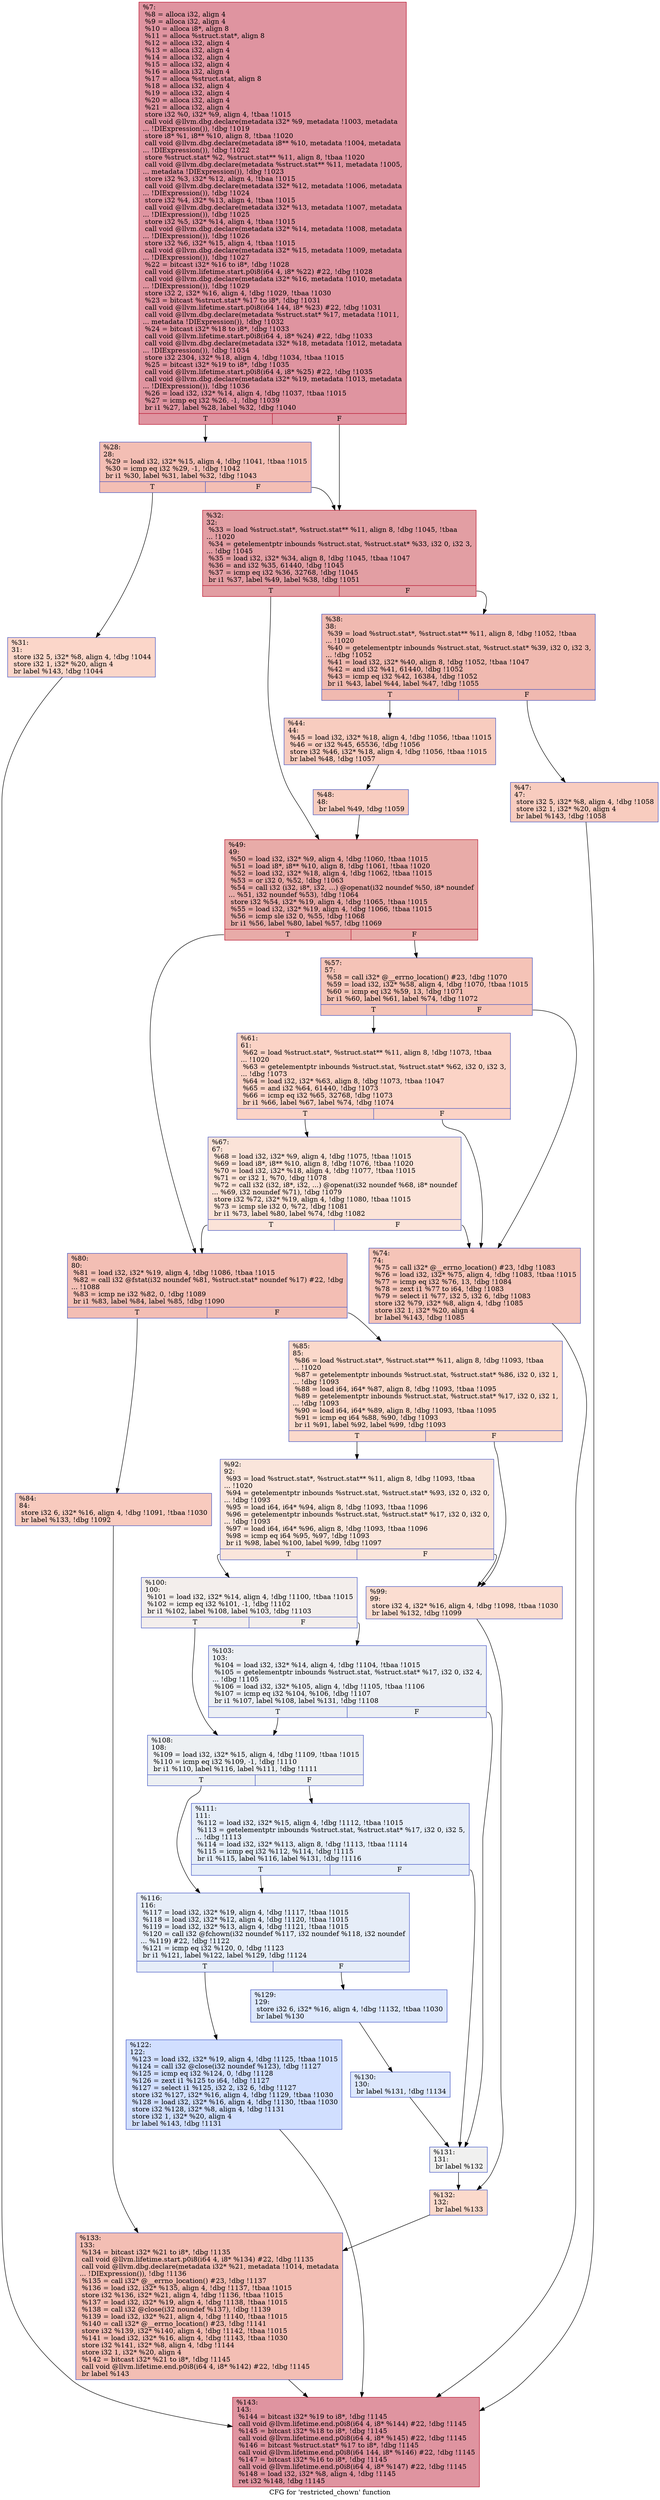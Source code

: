 digraph "CFG for 'restricted_chown' function" {
	label="CFG for 'restricted_chown' function";

	Node0x236d660 [shape=record,color="#b70d28ff", style=filled, fillcolor="#b70d2870",label="{%7:\l  %8 = alloca i32, align 4\l  %9 = alloca i32, align 4\l  %10 = alloca i8*, align 8\l  %11 = alloca %struct.stat*, align 8\l  %12 = alloca i32, align 4\l  %13 = alloca i32, align 4\l  %14 = alloca i32, align 4\l  %15 = alloca i32, align 4\l  %16 = alloca i32, align 4\l  %17 = alloca %struct.stat, align 8\l  %18 = alloca i32, align 4\l  %19 = alloca i32, align 4\l  %20 = alloca i32, align 4\l  %21 = alloca i32, align 4\l  store i32 %0, i32* %9, align 4, !tbaa !1015\l  call void @llvm.dbg.declare(metadata i32* %9, metadata !1003, metadata\l... !DIExpression()), !dbg !1019\l  store i8* %1, i8** %10, align 8, !tbaa !1020\l  call void @llvm.dbg.declare(metadata i8** %10, metadata !1004, metadata\l... !DIExpression()), !dbg !1022\l  store %struct.stat* %2, %struct.stat** %11, align 8, !tbaa !1020\l  call void @llvm.dbg.declare(metadata %struct.stat** %11, metadata !1005,\l... metadata !DIExpression()), !dbg !1023\l  store i32 %3, i32* %12, align 4, !tbaa !1015\l  call void @llvm.dbg.declare(metadata i32* %12, metadata !1006, metadata\l... !DIExpression()), !dbg !1024\l  store i32 %4, i32* %13, align 4, !tbaa !1015\l  call void @llvm.dbg.declare(metadata i32* %13, metadata !1007, metadata\l... !DIExpression()), !dbg !1025\l  store i32 %5, i32* %14, align 4, !tbaa !1015\l  call void @llvm.dbg.declare(metadata i32* %14, metadata !1008, metadata\l... !DIExpression()), !dbg !1026\l  store i32 %6, i32* %15, align 4, !tbaa !1015\l  call void @llvm.dbg.declare(metadata i32* %15, metadata !1009, metadata\l... !DIExpression()), !dbg !1027\l  %22 = bitcast i32* %16 to i8*, !dbg !1028\l  call void @llvm.lifetime.start.p0i8(i64 4, i8* %22) #22, !dbg !1028\l  call void @llvm.dbg.declare(metadata i32* %16, metadata !1010, metadata\l... !DIExpression()), !dbg !1029\l  store i32 2, i32* %16, align 4, !dbg !1029, !tbaa !1030\l  %23 = bitcast %struct.stat* %17 to i8*, !dbg !1031\l  call void @llvm.lifetime.start.p0i8(i64 144, i8* %23) #22, !dbg !1031\l  call void @llvm.dbg.declare(metadata %struct.stat* %17, metadata !1011,\l... metadata !DIExpression()), !dbg !1032\l  %24 = bitcast i32* %18 to i8*, !dbg !1033\l  call void @llvm.lifetime.start.p0i8(i64 4, i8* %24) #22, !dbg !1033\l  call void @llvm.dbg.declare(metadata i32* %18, metadata !1012, metadata\l... !DIExpression()), !dbg !1034\l  store i32 2304, i32* %18, align 4, !dbg !1034, !tbaa !1015\l  %25 = bitcast i32* %19 to i8*, !dbg !1035\l  call void @llvm.lifetime.start.p0i8(i64 4, i8* %25) #22, !dbg !1035\l  call void @llvm.dbg.declare(metadata i32* %19, metadata !1013, metadata\l... !DIExpression()), !dbg !1036\l  %26 = load i32, i32* %14, align 4, !dbg !1037, !tbaa !1015\l  %27 = icmp eq i32 %26, -1, !dbg !1039\l  br i1 %27, label %28, label %32, !dbg !1040\l|{<s0>T|<s1>F}}"];
	Node0x236d660:s0 -> Node0x2343160;
	Node0x236d660:s1 -> Node0x2343200;
	Node0x2343160 [shape=record,color="#3d50c3ff", style=filled, fillcolor="#e36c5570",label="{%28:\l28:                                               \l  %29 = load i32, i32* %15, align 4, !dbg !1041, !tbaa !1015\l  %30 = icmp eq i32 %29, -1, !dbg !1042\l  br i1 %30, label %31, label %32, !dbg !1043\l|{<s0>T|<s1>F}}"];
	Node0x2343160:s0 -> Node0x23431b0;
	Node0x2343160:s1 -> Node0x2343200;
	Node0x23431b0 [shape=record,color="#3d50c3ff", style=filled, fillcolor="#f6a38570",label="{%31:\l31:                                               \l  store i32 5, i32* %8, align 4, !dbg !1044\l  store i32 1, i32* %20, align 4\l  br label %143, !dbg !1044\l}"];
	Node0x23431b0 -> Node0x2331390;
	Node0x2343200 [shape=record,color="#b70d28ff", style=filled, fillcolor="#be242e70",label="{%32:\l32:                                               \l  %33 = load %struct.stat*, %struct.stat** %11, align 8, !dbg !1045, !tbaa\l... !1020\l  %34 = getelementptr inbounds %struct.stat, %struct.stat* %33, i32 0, i32 3,\l... !dbg !1045\l  %35 = load i32, i32* %34, align 8, !dbg !1045, !tbaa !1047\l  %36 = and i32 %35, 61440, !dbg !1045\l  %37 = icmp eq i32 %36, 32768, !dbg !1045\l  br i1 %37, label %49, label %38, !dbg !1051\l|{<s0>T|<s1>F}}"];
	Node0x2343200:s0 -> Node0x2343390;
	Node0x2343200:s1 -> Node0x2343250;
	Node0x2343250 [shape=record,color="#3d50c3ff", style=filled, fillcolor="#de614d70",label="{%38:\l38:                                               \l  %39 = load %struct.stat*, %struct.stat** %11, align 8, !dbg !1052, !tbaa\l... !1020\l  %40 = getelementptr inbounds %struct.stat, %struct.stat* %39, i32 0, i32 3,\l... !dbg !1052\l  %41 = load i32, i32* %40, align 8, !dbg !1052, !tbaa !1047\l  %42 = and i32 %41, 61440, !dbg !1052\l  %43 = icmp eq i32 %42, 16384, !dbg !1052\l  br i1 %43, label %44, label %47, !dbg !1055\l|{<s0>T|<s1>F}}"];
	Node0x2343250:s0 -> Node0x23432a0;
	Node0x2343250:s1 -> Node0x23432f0;
	Node0x23432a0 [shape=record,color="#3d50c3ff", style=filled, fillcolor="#f08b6e70",label="{%44:\l44:                                               \l  %45 = load i32, i32* %18, align 4, !dbg !1056, !tbaa !1015\l  %46 = or i32 %45, 65536, !dbg !1056\l  store i32 %46, i32* %18, align 4, !dbg !1056, !tbaa !1015\l  br label %48, !dbg !1057\l}"];
	Node0x23432a0 -> Node0x2343340;
	Node0x23432f0 [shape=record,color="#3d50c3ff", style=filled, fillcolor="#f08b6e70",label="{%47:\l47:                                               \l  store i32 5, i32* %8, align 4, !dbg !1058\l  store i32 1, i32* %20, align 4\l  br label %143, !dbg !1058\l}"];
	Node0x23432f0 -> Node0x2331390;
	Node0x2343340 [shape=record,color="#3d50c3ff", style=filled, fillcolor="#f08b6e70",label="{%48:\l48:                                               \l  br label %49, !dbg !1059\l}"];
	Node0x2343340 -> Node0x2343390;
	Node0x2343390 [shape=record,color="#b70d28ff", style=filled, fillcolor="#cc403a70",label="{%49:\l49:                                               \l  %50 = load i32, i32* %9, align 4, !dbg !1060, !tbaa !1015\l  %51 = load i8*, i8** %10, align 8, !dbg !1061, !tbaa !1020\l  %52 = load i32, i32* %18, align 4, !dbg !1062, !tbaa !1015\l  %53 = or i32 0, %52, !dbg !1063\l  %54 = call i32 (i32, i8*, i32, ...) @openat(i32 noundef %50, i8* noundef\l... %51, i32 noundef %53), !dbg !1064\l  store i32 %54, i32* %19, align 4, !dbg !1065, !tbaa !1015\l  %55 = load i32, i32* %19, align 4, !dbg !1066, !tbaa !1015\l  %56 = icmp sle i32 0, %55, !dbg !1068\l  br i1 %56, label %80, label %57, !dbg !1069\l|{<s0>T|<s1>F}}"];
	Node0x2343390:s0 -> Node0x2330e90;
	Node0x2343390:s1 -> Node0x23433e0;
	Node0x23433e0 [shape=record,color="#3d50c3ff", style=filled, fillcolor="#e8765c70",label="{%57:\l57:                                               \l  %58 = call i32* @__errno_location() #23, !dbg !1070\l  %59 = load i32, i32* %58, align 4, !dbg !1070, !tbaa !1015\l  %60 = icmp eq i32 %59, 13, !dbg !1071\l  br i1 %60, label %61, label %74, !dbg !1072\l|{<s0>T|<s1>F}}"];
	Node0x23433e0:s0 -> Node0x2343430;
	Node0x23433e0:s1 -> Node0x2330e40;
	Node0x2343430 [shape=record,color="#3d50c3ff", style=filled, fillcolor="#f59c7d70",label="{%61:\l61:                                               \l  %62 = load %struct.stat*, %struct.stat** %11, align 8, !dbg !1073, !tbaa\l... !1020\l  %63 = getelementptr inbounds %struct.stat, %struct.stat* %62, i32 0, i32 3,\l... !dbg !1073\l  %64 = load i32, i32* %63, align 8, !dbg !1073, !tbaa !1047\l  %65 = and i32 %64, 61440, !dbg !1073\l  %66 = icmp eq i32 %65, 32768, !dbg !1073\l  br i1 %66, label %67, label %74, !dbg !1074\l|{<s0>T|<s1>F}}"];
	Node0x2343430:s0 -> Node0x2330df0;
	Node0x2343430:s1 -> Node0x2330e40;
	Node0x2330df0 [shape=record,color="#3d50c3ff", style=filled, fillcolor="#f6bfa670",label="{%67:\l67:                                               \l  %68 = load i32, i32* %9, align 4, !dbg !1075, !tbaa !1015\l  %69 = load i8*, i8** %10, align 8, !dbg !1076, !tbaa !1020\l  %70 = load i32, i32* %18, align 4, !dbg !1077, !tbaa !1015\l  %71 = or i32 1, %70, !dbg !1078\l  %72 = call i32 (i32, i8*, i32, ...) @openat(i32 noundef %68, i8* noundef\l... %69, i32 noundef %71), !dbg !1079\l  store i32 %72, i32* %19, align 4, !dbg !1080, !tbaa !1015\l  %73 = icmp sle i32 0, %72, !dbg !1081\l  br i1 %73, label %80, label %74, !dbg !1082\l|{<s0>T|<s1>F}}"];
	Node0x2330df0:s0 -> Node0x2330e90;
	Node0x2330df0:s1 -> Node0x2330e40;
	Node0x2330e40 [shape=record,color="#3d50c3ff", style=filled, fillcolor="#e97a5f70",label="{%74:\l74:                                               \l  %75 = call i32* @__errno_location() #23, !dbg !1083\l  %76 = load i32, i32* %75, align 4, !dbg !1083, !tbaa !1015\l  %77 = icmp eq i32 %76, 13, !dbg !1084\l  %78 = zext i1 %77 to i64, !dbg !1083\l  %79 = select i1 %77, i32 5, i32 6, !dbg !1083\l  store i32 %79, i32* %8, align 4, !dbg !1085\l  store i32 1, i32* %20, align 4\l  br label %143, !dbg !1085\l}"];
	Node0x2330e40 -> Node0x2331390;
	Node0x2330e90 [shape=record,color="#3d50c3ff", style=filled, fillcolor="#e36c5570",label="{%80:\l80:                                               \l  %81 = load i32, i32* %19, align 4, !dbg !1086, !tbaa !1015\l  %82 = call i32 @fstat(i32 noundef %81, %struct.stat* noundef %17) #22, !dbg\l... !1088\l  %83 = icmp ne i32 %82, 0, !dbg !1089\l  br i1 %83, label %84, label %85, !dbg !1090\l|{<s0>T|<s1>F}}"];
	Node0x2330e90:s0 -> Node0x2330ee0;
	Node0x2330e90:s1 -> Node0x2330f30;
	Node0x2330ee0 [shape=record,color="#3d50c3ff", style=filled, fillcolor="#ef886b70",label="{%84:\l84:                                               \l  store i32 6, i32* %16, align 4, !dbg !1091, !tbaa !1030\l  br label %133, !dbg !1092\l}"];
	Node0x2330ee0 -> Node0x2331340;
	Node0x2330f30 [shape=record,color="#3d50c3ff", style=filled, fillcolor="#f7a88970",label="{%85:\l85:                                               \l  %86 = load %struct.stat*, %struct.stat** %11, align 8, !dbg !1093, !tbaa\l... !1020\l  %87 = getelementptr inbounds %struct.stat, %struct.stat* %86, i32 0, i32 1,\l... !dbg !1093\l  %88 = load i64, i64* %87, align 8, !dbg !1093, !tbaa !1095\l  %89 = getelementptr inbounds %struct.stat, %struct.stat* %17, i32 0, i32 1,\l... !dbg !1093\l  %90 = load i64, i64* %89, align 8, !dbg !1093, !tbaa !1095\l  %91 = icmp eq i64 %88, %90, !dbg !1093\l  br i1 %91, label %92, label %99, !dbg !1093\l|{<s0>T|<s1>F}}"];
	Node0x2330f30:s0 -> Node0x2330f80;
	Node0x2330f30:s1 -> Node0x2330fd0;
	Node0x2330f80 [shape=record,color="#3d50c3ff", style=filled, fillcolor="#f4c5ad70",label="{%92:\l92:                                               \l  %93 = load %struct.stat*, %struct.stat** %11, align 8, !dbg !1093, !tbaa\l... !1020\l  %94 = getelementptr inbounds %struct.stat, %struct.stat* %93, i32 0, i32 0,\l... !dbg !1093\l  %95 = load i64, i64* %94, align 8, !dbg !1093, !tbaa !1096\l  %96 = getelementptr inbounds %struct.stat, %struct.stat* %17, i32 0, i32 0,\l... !dbg !1093\l  %97 = load i64, i64* %96, align 8, !dbg !1093, !tbaa !1096\l  %98 = icmp eq i64 %95, %97, !dbg !1093\l  br i1 %98, label %100, label %99, !dbg !1097\l|{<s0>T|<s1>F}}"];
	Node0x2330f80:s0 -> Node0x2331020;
	Node0x2330f80:s1 -> Node0x2330fd0;
	Node0x2330fd0 [shape=record,color="#3d50c3ff", style=filled, fillcolor="#f7b39670",label="{%99:\l99:                                               \l  store i32 4, i32* %16, align 4, !dbg !1098, !tbaa !1030\l  br label %132, !dbg !1099\l}"];
	Node0x2330fd0 -> Node0x23312f0;
	Node0x2331020 [shape=record,color="#3d50c3ff", style=filled, fillcolor="#e3d9d370",label="{%100:\l100:                                              \l  %101 = load i32, i32* %14, align 4, !dbg !1100, !tbaa !1015\l  %102 = icmp eq i32 %101, -1, !dbg !1102\l  br i1 %102, label %108, label %103, !dbg !1103\l|{<s0>T|<s1>F}}"];
	Node0x2331020:s0 -> Node0x23310c0;
	Node0x2331020:s1 -> Node0x2331070;
	Node0x2331070 [shape=record,color="#3d50c3ff", style=filled, fillcolor="#d4dbe670",label="{%103:\l103:                                              \l  %104 = load i32, i32* %14, align 4, !dbg !1104, !tbaa !1015\l  %105 = getelementptr inbounds %struct.stat, %struct.stat* %17, i32 0, i32 4,\l... !dbg !1105\l  %106 = load i32, i32* %105, align 4, !dbg !1105, !tbaa !1106\l  %107 = icmp eq i32 %104, %106, !dbg !1107\l  br i1 %107, label %108, label %131, !dbg !1108\l|{<s0>T|<s1>F}}"];
	Node0x2331070:s0 -> Node0x23310c0;
	Node0x2331070:s1 -> Node0x23312a0;
	Node0x23310c0 [shape=record,color="#3d50c3ff", style=filled, fillcolor="#d6dce470",label="{%108:\l108:                                              \l  %109 = load i32, i32* %15, align 4, !dbg !1109, !tbaa !1015\l  %110 = icmp eq i32 %109, -1, !dbg !1110\l  br i1 %110, label %116, label %111, !dbg !1111\l|{<s0>T|<s1>F}}"];
	Node0x23310c0:s0 -> Node0x2331160;
	Node0x23310c0:s1 -> Node0x2331110;
	Node0x2331110 [shape=record,color="#3d50c3ff", style=filled, fillcolor="#c5d6f270",label="{%111:\l111:                                              \l  %112 = load i32, i32* %15, align 4, !dbg !1112, !tbaa !1015\l  %113 = getelementptr inbounds %struct.stat, %struct.stat* %17, i32 0, i32 5,\l... !dbg !1113\l  %114 = load i32, i32* %113, align 8, !dbg !1113, !tbaa !1114\l  %115 = icmp eq i32 %112, %114, !dbg !1115\l  br i1 %115, label %116, label %131, !dbg !1116\l|{<s0>T|<s1>F}}"];
	Node0x2331110:s0 -> Node0x2331160;
	Node0x2331110:s1 -> Node0x23312a0;
	Node0x2331160 [shape=record,color="#3d50c3ff", style=filled, fillcolor="#c7d7f070",label="{%116:\l116:                                              \l  %117 = load i32, i32* %19, align 4, !dbg !1117, !tbaa !1015\l  %118 = load i32, i32* %12, align 4, !dbg !1120, !tbaa !1015\l  %119 = load i32, i32* %13, align 4, !dbg !1121, !tbaa !1015\l  %120 = call i32 @fchown(i32 noundef %117, i32 noundef %118, i32 noundef\l... %119) #22, !dbg !1122\l  %121 = icmp eq i32 %120, 0, !dbg !1123\l  br i1 %121, label %122, label %129, !dbg !1124\l|{<s0>T|<s1>F}}"];
	Node0x2331160:s0 -> Node0x23311b0;
	Node0x2331160:s1 -> Node0x2331200;
	Node0x23311b0 [shape=record,color="#3d50c3ff", style=filled, fillcolor="#96b7ff70",label="{%122:\l122:                                              \l  %123 = load i32, i32* %19, align 4, !dbg !1125, !tbaa !1015\l  %124 = call i32 @close(i32 noundef %123), !dbg !1127\l  %125 = icmp eq i32 %124, 0, !dbg !1128\l  %126 = zext i1 %125 to i64, !dbg !1127\l  %127 = select i1 %125, i32 2, i32 6, !dbg !1127\l  store i32 %127, i32* %16, align 4, !dbg !1129, !tbaa !1030\l  %128 = load i32, i32* %16, align 4, !dbg !1130, !tbaa !1030\l  store i32 %128, i32* %8, align 4, !dbg !1131\l  store i32 1, i32* %20, align 4\l  br label %143, !dbg !1131\l}"];
	Node0x23311b0 -> Node0x2331390;
	Node0x2331200 [shape=record,color="#3d50c3ff", style=filled, fillcolor="#b2ccfb70",label="{%129:\l129:                                              \l  store i32 6, i32* %16, align 4, !dbg !1132, !tbaa !1030\l  br label %130\l}"];
	Node0x2331200 -> Node0x2331250;
	Node0x2331250 [shape=record,color="#3d50c3ff", style=filled, fillcolor="#b2ccfb70",label="{%130:\l130:                                              \l  br label %131, !dbg !1134\l}"];
	Node0x2331250 -> Node0x23312a0;
	Node0x23312a0 [shape=record,color="#3d50c3ff", style=filled, fillcolor="#dedcdb70",label="{%131:\l131:                                              \l  br label %132\l}"];
	Node0x23312a0 -> Node0x23312f0;
	Node0x23312f0 [shape=record,color="#3d50c3ff", style=filled, fillcolor="#f7a88970",label="{%132:\l132:                                              \l  br label %133\l}"];
	Node0x23312f0 -> Node0x2331340;
	Node0x2331340 [shape=record,color="#3d50c3ff", style=filled, fillcolor="#e36c5570",label="{%133:\l133:                                              \l  %134 = bitcast i32* %21 to i8*, !dbg !1135\l  call void @llvm.lifetime.start.p0i8(i64 4, i8* %134) #22, !dbg !1135\l  call void @llvm.dbg.declare(metadata i32* %21, metadata !1014, metadata\l... !DIExpression()), !dbg !1136\l  %135 = call i32* @__errno_location() #23, !dbg !1137\l  %136 = load i32, i32* %135, align 4, !dbg !1137, !tbaa !1015\l  store i32 %136, i32* %21, align 4, !dbg !1136, !tbaa !1015\l  %137 = load i32, i32* %19, align 4, !dbg !1138, !tbaa !1015\l  %138 = call i32 @close(i32 noundef %137), !dbg !1139\l  %139 = load i32, i32* %21, align 4, !dbg !1140, !tbaa !1015\l  %140 = call i32* @__errno_location() #23, !dbg !1141\l  store i32 %139, i32* %140, align 4, !dbg !1142, !tbaa !1015\l  %141 = load i32, i32* %16, align 4, !dbg !1143, !tbaa !1030\l  store i32 %141, i32* %8, align 4, !dbg !1144\l  store i32 1, i32* %20, align 4\l  %142 = bitcast i32* %21 to i8*, !dbg !1145\l  call void @llvm.lifetime.end.p0i8(i64 4, i8* %142) #22, !dbg !1145\l  br label %143\l}"];
	Node0x2331340 -> Node0x2331390;
	Node0x2331390 [shape=record,color="#b70d28ff", style=filled, fillcolor="#b70d2870",label="{%143:\l143:                                              \l  %144 = bitcast i32* %19 to i8*, !dbg !1145\l  call void @llvm.lifetime.end.p0i8(i64 4, i8* %144) #22, !dbg !1145\l  %145 = bitcast i32* %18 to i8*, !dbg !1145\l  call void @llvm.lifetime.end.p0i8(i64 4, i8* %145) #22, !dbg !1145\l  %146 = bitcast %struct.stat* %17 to i8*, !dbg !1145\l  call void @llvm.lifetime.end.p0i8(i64 144, i8* %146) #22, !dbg !1145\l  %147 = bitcast i32* %16 to i8*, !dbg !1145\l  call void @llvm.lifetime.end.p0i8(i64 4, i8* %147) #22, !dbg !1145\l  %148 = load i32, i32* %8, align 4, !dbg !1145\l  ret i32 %148, !dbg !1145\l}"];
}
